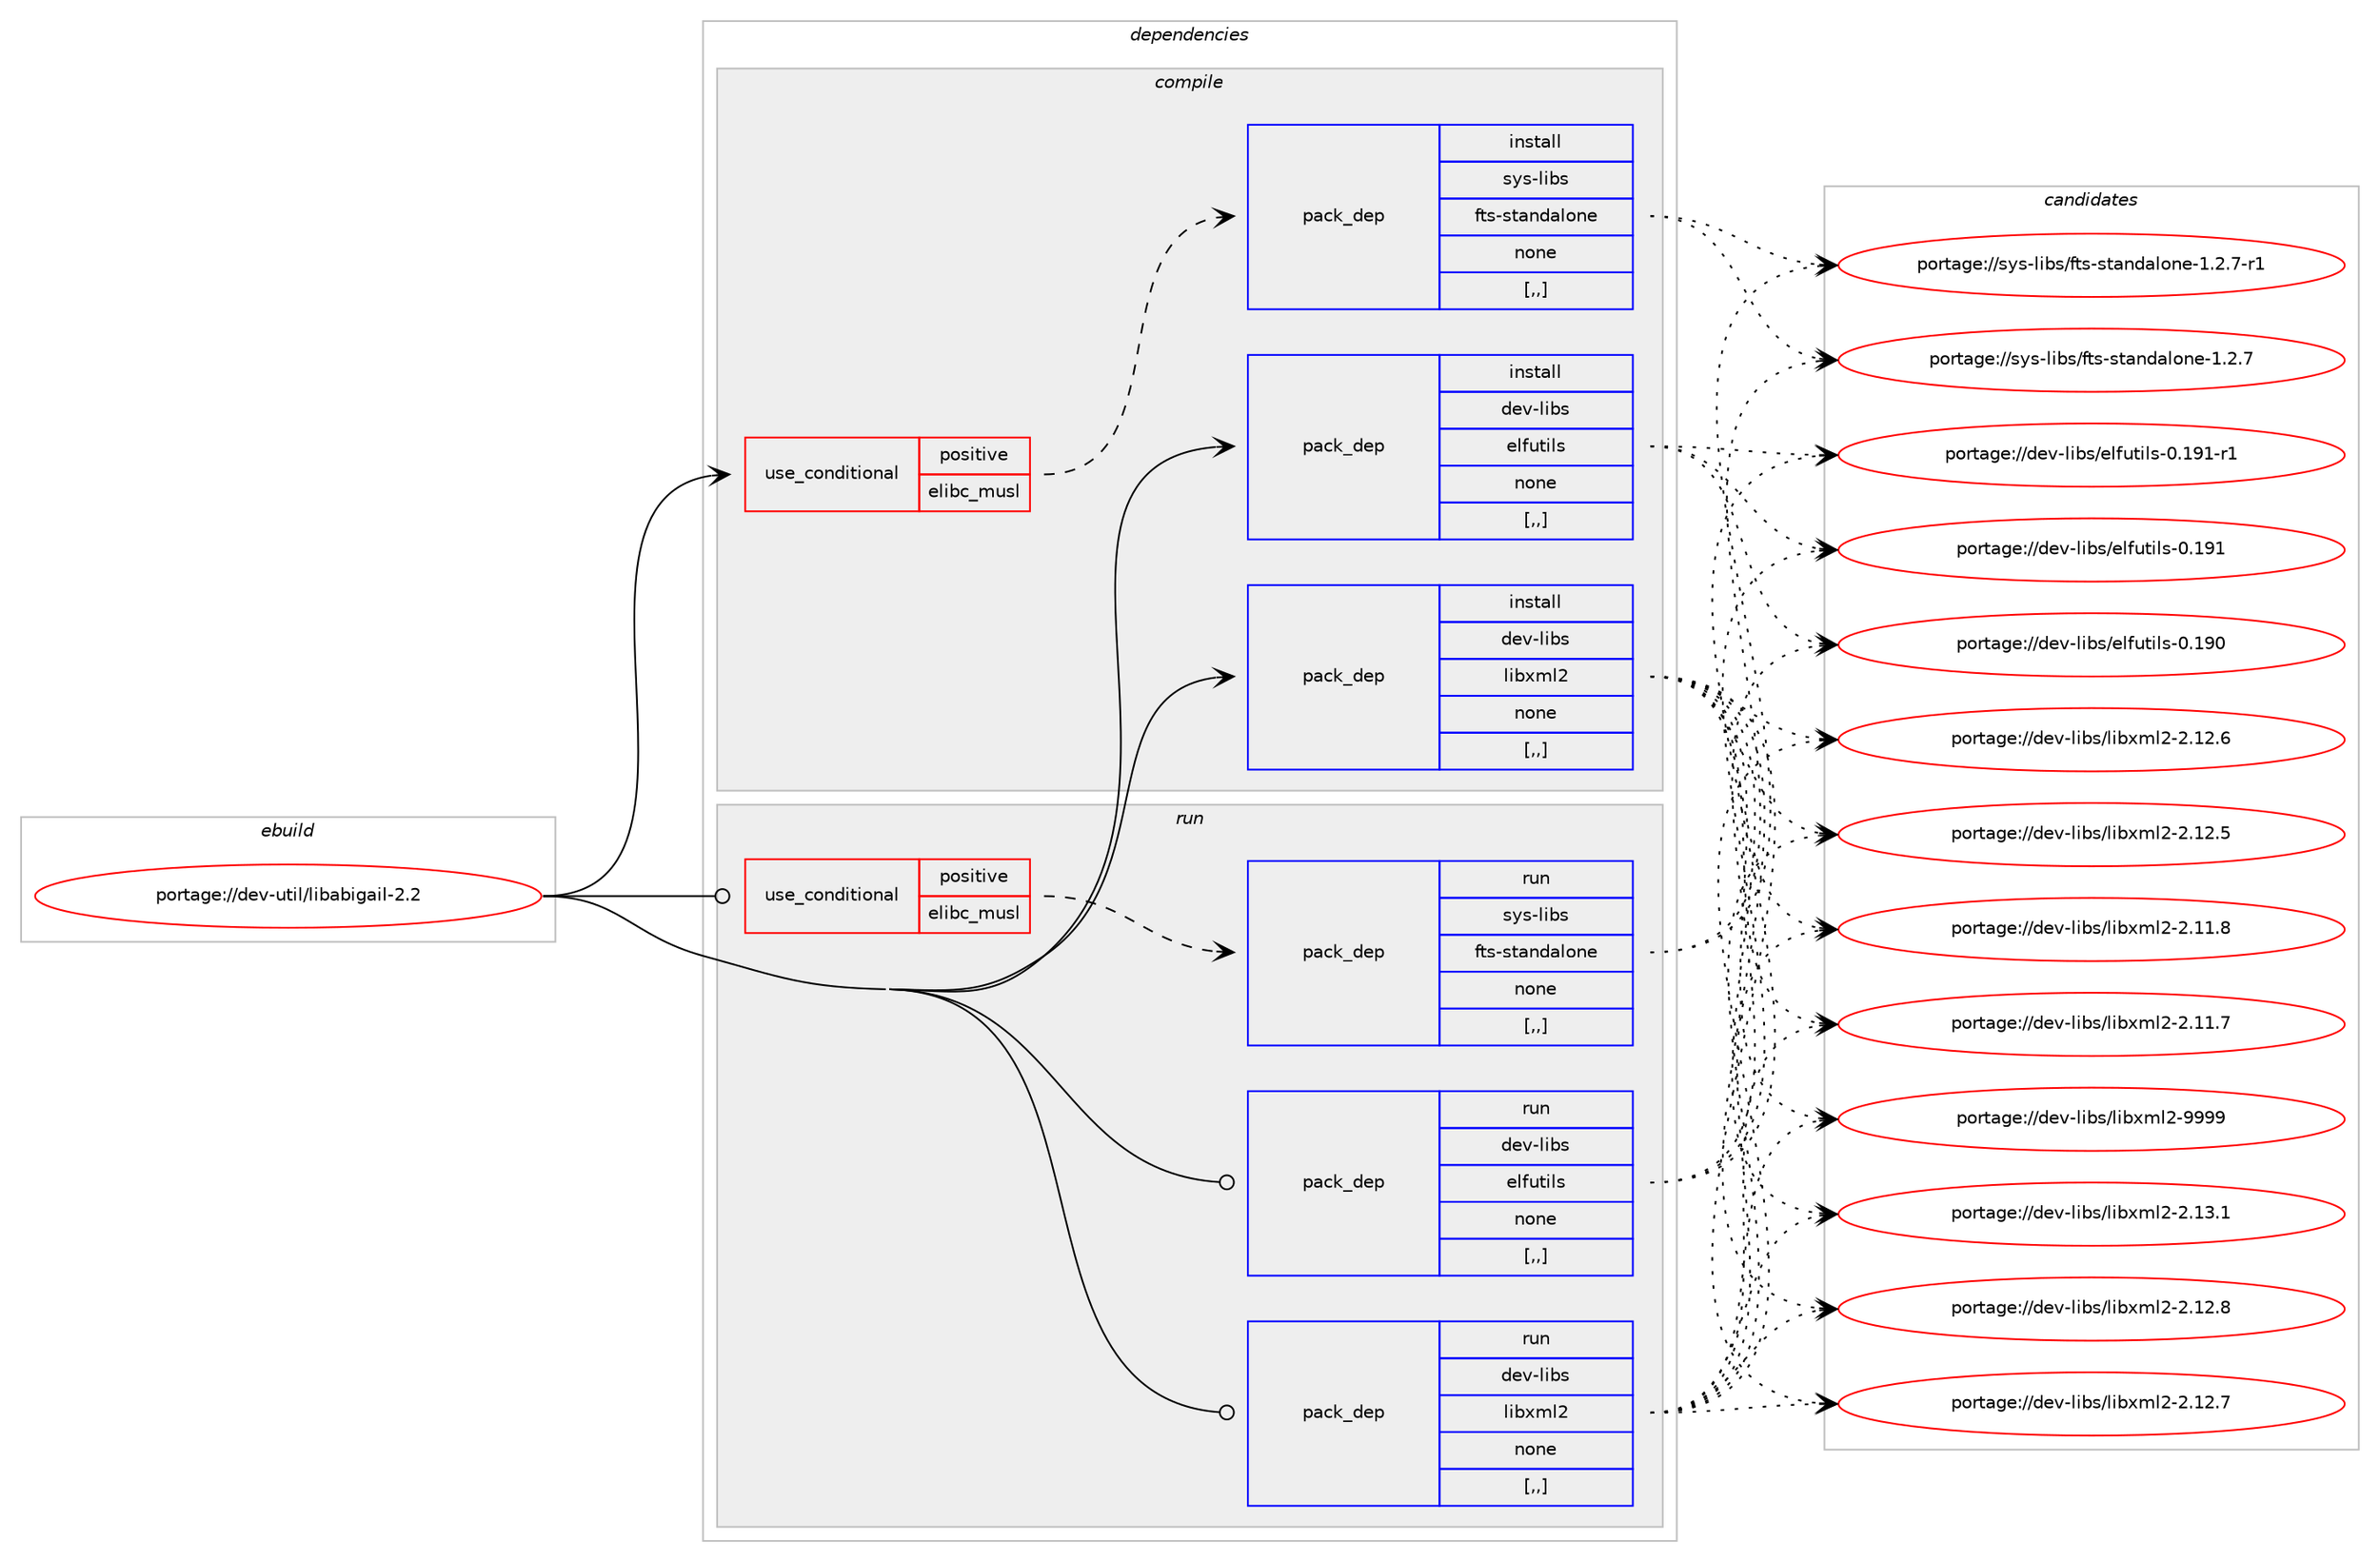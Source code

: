 digraph prolog {

# *************
# Graph options
# *************

newrank=true;
concentrate=true;
compound=true;
graph [rankdir=LR,fontname=Helvetica,fontsize=10,ranksep=1.5];#, ranksep=2.5, nodesep=0.2];
edge  [arrowhead=vee];
node  [fontname=Helvetica,fontsize=10];

# **********
# The ebuild
# **********

subgraph cluster_leftcol {
color=gray;
label=<<i>ebuild</i>>;
id [label="portage://dev-util/libabigail-2.2", color=red, width=4, href="../dev-util/libabigail-2.2.svg"];
}

# ****************
# The dependencies
# ****************

subgraph cluster_midcol {
color=gray;
label=<<i>dependencies</i>>;
subgraph cluster_compile {
fillcolor="#eeeeee";
style=filled;
label=<<i>compile</i>>;
subgraph cond60843 {
dependency216444 [label=<<TABLE BORDER="0" CELLBORDER="1" CELLSPACING="0" CELLPADDING="4"><TR><TD ROWSPAN="3" CELLPADDING="10">use_conditional</TD></TR><TR><TD>positive</TD></TR><TR><TD>elibc_musl</TD></TR></TABLE>>, shape=none, color=red];
subgraph pack154168 {
dependency216445 [label=<<TABLE BORDER="0" CELLBORDER="1" CELLSPACING="0" CELLPADDING="4" WIDTH="220"><TR><TD ROWSPAN="6" CELLPADDING="30">pack_dep</TD></TR><TR><TD WIDTH="110">install</TD></TR><TR><TD>sys-libs</TD></TR><TR><TD>fts-standalone</TD></TR><TR><TD>none</TD></TR><TR><TD>[,,]</TD></TR></TABLE>>, shape=none, color=blue];
}
dependency216444:e -> dependency216445:w [weight=20,style="dashed",arrowhead="vee"];
}
id:e -> dependency216444:w [weight=20,style="solid",arrowhead="vee"];
subgraph pack154169 {
dependency216446 [label=<<TABLE BORDER="0" CELLBORDER="1" CELLSPACING="0" CELLPADDING="4" WIDTH="220"><TR><TD ROWSPAN="6" CELLPADDING="30">pack_dep</TD></TR><TR><TD WIDTH="110">install</TD></TR><TR><TD>dev-libs</TD></TR><TR><TD>elfutils</TD></TR><TR><TD>none</TD></TR><TR><TD>[,,]</TD></TR></TABLE>>, shape=none, color=blue];
}
id:e -> dependency216446:w [weight=20,style="solid",arrowhead="vee"];
subgraph pack154170 {
dependency216447 [label=<<TABLE BORDER="0" CELLBORDER="1" CELLSPACING="0" CELLPADDING="4" WIDTH="220"><TR><TD ROWSPAN="6" CELLPADDING="30">pack_dep</TD></TR><TR><TD WIDTH="110">install</TD></TR><TR><TD>dev-libs</TD></TR><TR><TD>libxml2</TD></TR><TR><TD>none</TD></TR><TR><TD>[,,]</TD></TR></TABLE>>, shape=none, color=blue];
}
id:e -> dependency216447:w [weight=20,style="solid",arrowhead="vee"];
}
subgraph cluster_compileandrun {
fillcolor="#eeeeee";
style=filled;
label=<<i>compile and run</i>>;
}
subgraph cluster_run {
fillcolor="#eeeeee";
style=filled;
label=<<i>run</i>>;
subgraph cond60844 {
dependency216448 [label=<<TABLE BORDER="0" CELLBORDER="1" CELLSPACING="0" CELLPADDING="4"><TR><TD ROWSPAN="3" CELLPADDING="10">use_conditional</TD></TR><TR><TD>positive</TD></TR><TR><TD>elibc_musl</TD></TR></TABLE>>, shape=none, color=red];
subgraph pack154171 {
dependency216449 [label=<<TABLE BORDER="0" CELLBORDER="1" CELLSPACING="0" CELLPADDING="4" WIDTH="220"><TR><TD ROWSPAN="6" CELLPADDING="30">pack_dep</TD></TR><TR><TD WIDTH="110">run</TD></TR><TR><TD>sys-libs</TD></TR><TR><TD>fts-standalone</TD></TR><TR><TD>none</TD></TR><TR><TD>[,,]</TD></TR></TABLE>>, shape=none, color=blue];
}
dependency216448:e -> dependency216449:w [weight=20,style="dashed",arrowhead="vee"];
}
id:e -> dependency216448:w [weight=20,style="solid",arrowhead="odot"];
subgraph pack154172 {
dependency216450 [label=<<TABLE BORDER="0" CELLBORDER="1" CELLSPACING="0" CELLPADDING="4" WIDTH="220"><TR><TD ROWSPAN="6" CELLPADDING="30">pack_dep</TD></TR><TR><TD WIDTH="110">run</TD></TR><TR><TD>dev-libs</TD></TR><TR><TD>elfutils</TD></TR><TR><TD>none</TD></TR><TR><TD>[,,]</TD></TR></TABLE>>, shape=none, color=blue];
}
id:e -> dependency216450:w [weight=20,style="solid",arrowhead="odot"];
subgraph pack154173 {
dependency216451 [label=<<TABLE BORDER="0" CELLBORDER="1" CELLSPACING="0" CELLPADDING="4" WIDTH="220"><TR><TD ROWSPAN="6" CELLPADDING="30">pack_dep</TD></TR><TR><TD WIDTH="110">run</TD></TR><TR><TD>dev-libs</TD></TR><TR><TD>libxml2</TD></TR><TR><TD>none</TD></TR><TR><TD>[,,]</TD></TR></TABLE>>, shape=none, color=blue];
}
id:e -> dependency216451:w [weight=20,style="solid",arrowhead="odot"];
}
}

# **************
# The candidates
# **************

subgraph cluster_choices {
rank=same;
color=gray;
label=<<i>candidates</i>>;

subgraph choice154168 {
color=black;
nodesep=1;
choice1151211154510810598115471021161154511511697110100971081111101014549465046554511449 [label="portage://sys-libs/fts-standalone-1.2.7-r1", color=red, width=4,href="../sys-libs/fts-standalone-1.2.7-r1.svg"];
choice115121115451081059811547102116115451151169711010097108111110101454946504655 [label="portage://sys-libs/fts-standalone-1.2.7", color=red, width=4,href="../sys-libs/fts-standalone-1.2.7.svg"];
dependency216445:e -> choice1151211154510810598115471021161154511511697110100971081111101014549465046554511449:w [style=dotted,weight="100"];
dependency216445:e -> choice115121115451081059811547102116115451151169711010097108111110101454946504655:w [style=dotted,weight="100"];
}
subgraph choice154169 {
color=black;
nodesep=1;
choice1001011184510810598115471011081021171161051081154548464957494511449 [label="portage://dev-libs/elfutils-0.191-r1", color=red, width=4,href="../dev-libs/elfutils-0.191-r1.svg"];
choice100101118451081059811547101108102117116105108115454846495749 [label="portage://dev-libs/elfutils-0.191", color=red, width=4,href="../dev-libs/elfutils-0.191.svg"];
choice100101118451081059811547101108102117116105108115454846495748 [label="portage://dev-libs/elfutils-0.190", color=red, width=4,href="../dev-libs/elfutils-0.190.svg"];
dependency216446:e -> choice1001011184510810598115471011081021171161051081154548464957494511449:w [style=dotted,weight="100"];
dependency216446:e -> choice100101118451081059811547101108102117116105108115454846495749:w [style=dotted,weight="100"];
dependency216446:e -> choice100101118451081059811547101108102117116105108115454846495748:w [style=dotted,weight="100"];
}
subgraph choice154170 {
color=black;
nodesep=1;
choice10010111845108105981154710810598120109108504557575757 [label="portage://dev-libs/libxml2-9999", color=red, width=4,href="../dev-libs/libxml2-9999.svg"];
choice100101118451081059811547108105981201091085045504649514649 [label="portage://dev-libs/libxml2-2.13.1", color=red, width=4,href="../dev-libs/libxml2-2.13.1.svg"];
choice100101118451081059811547108105981201091085045504649504656 [label="portage://dev-libs/libxml2-2.12.8", color=red, width=4,href="../dev-libs/libxml2-2.12.8.svg"];
choice100101118451081059811547108105981201091085045504649504655 [label="portage://dev-libs/libxml2-2.12.7", color=red, width=4,href="../dev-libs/libxml2-2.12.7.svg"];
choice100101118451081059811547108105981201091085045504649504654 [label="portage://dev-libs/libxml2-2.12.6", color=red, width=4,href="../dev-libs/libxml2-2.12.6.svg"];
choice100101118451081059811547108105981201091085045504649504653 [label="portage://dev-libs/libxml2-2.12.5", color=red, width=4,href="../dev-libs/libxml2-2.12.5.svg"];
choice100101118451081059811547108105981201091085045504649494656 [label="portage://dev-libs/libxml2-2.11.8", color=red, width=4,href="../dev-libs/libxml2-2.11.8.svg"];
choice100101118451081059811547108105981201091085045504649494655 [label="portage://dev-libs/libxml2-2.11.7", color=red, width=4,href="../dev-libs/libxml2-2.11.7.svg"];
dependency216447:e -> choice10010111845108105981154710810598120109108504557575757:w [style=dotted,weight="100"];
dependency216447:e -> choice100101118451081059811547108105981201091085045504649514649:w [style=dotted,weight="100"];
dependency216447:e -> choice100101118451081059811547108105981201091085045504649504656:w [style=dotted,weight="100"];
dependency216447:e -> choice100101118451081059811547108105981201091085045504649504655:w [style=dotted,weight="100"];
dependency216447:e -> choice100101118451081059811547108105981201091085045504649504654:w [style=dotted,weight="100"];
dependency216447:e -> choice100101118451081059811547108105981201091085045504649504653:w [style=dotted,weight="100"];
dependency216447:e -> choice100101118451081059811547108105981201091085045504649494656:w [style=dotted,weight="100"];
dependency216447:e -> choice100101118451081059811547108105981201091085045504649494655:w [style=dotted,weight="100"];
}
subgraph choice154171 {
color=black;
nodesep=1;
choice1151211154510810598115471021161154511511697110100971081111101014549465046554511449 [label="portage://sys-libs/fts-standalone-1.2.7-r1", color=red, width=4,href="../sys-libs/fts-standalone-1.2.7-r1.svg"];
choice115121115451081059811547102116115451151169711010097108111110101454946504655 [label="portage://sys-libs/fts-standalone-1.2.7", color=red, width=4,href="../sys-libs/fts-standalone-1.2.7.svg"];
dependency216449:e -> choice1151211154510810598115471021161154511511697110100971081111101014549465046554511449:w [style=dotted,weight="100"];
dependency216449:e -> choice115121115451081059811547102116115451151169711010097108111110101454946504655:w [style=dotted,weight="100"];
}
subgraph choice154172 {
color=black;
nodesep=1;
choice1001011184510810598115471011081021171161051081154548464957494511449 [label="portage://dev-libs/elfutils-0.191-r1", color=red, width=4,href="../dev-libs/elfutils-0.191-r1.svg"];
choice100101118451081059811547101108102117116105108115454846495749 [label="portage://dev-libs/elfutils-0.191", color=red, width=4,href="../dev-libs/elfutils-0.191.svg"];
choice100101118451081059811547101108102117116105108115454846495748 [label="portage://dev-libs/elfutils-0.190", color=red, width=4,href="../dev-libs/elfutils-0.190.svg"];
dependency216450:e -> choice1001011184510810598115471011081021171161051081154548464957494511449:w [style=dotted,weight="100"];
dependency216450:e -> choice100101118451081059811547101108102117116105108115454846495749:w [style=dotted,weight="100"];
dependency216450:e -> choice100101118451081059811547101108102117116105108115454846495748:w [style=dotted,weight="100"];
}
subgraph choice154173 {
color=black;
nodesep=1;
choice10010111845108105981154710810598120109108504557575757 [label="portage://dev-libs/libxml2-9999", color=red, width=4,href="../dev-libs/libxml2-9999.svg"];
choice100101118451081059811547108105981201091085045504649514649 [label="portage://dev-libs/libxml2-2.13.1", color=red, width=4,href="../dev-libs/libxml2-2.13.1.svg"];
choice100101118451081059811547108105981201091085045504649504656 [label="portage://dev-libs/libxml2-2.12.8", color=red, width=4,href="../dev-libs/libxml2-2.12.8.svg"];
choice100101118451081059811547108105981201091085045504649504655 [label="portage://dev-libs/libxml2-2.12.7", color=red, width=4,href="../dev-libs/libxml2-2.12.7.svg"];
choice100101118451081059811547108105981201091085045504649504654 [label="portage://dev-libs/libxml2-2.12.6", color=red, width=4,href="../dev-libs/libxml2-2.12.6.svg"];
choice100101118451081059811547108105981201091085045504649504653 [label="portage://dev-libs/libxml2-2.12.5", color=red, width=4,href="../dev-libs/libxml2-2.12.5.svg"];
choice100101118451081059811547108105981201091085045504649494656 [label="portage://dev-libs/libxml2-2.11.8", color=red, width=4,href="../dev-libs/libxml2-2.11.8.svg"];
choice100101118451081059811547108105981201091085045504649494655 [label="portage://dev-libs/libxml2-2.11.7", color=red, width=4,href="../dev-libs/libxml2-2.11.7.svg"];
dependency216451:e -> choice10010111845108105981154710810598120109108504557575757:w [style=dotted,weight="100"];
dependency216451:e -> choice100101118451081059811547108105981201091085045504649514649:w [style=dotted,weight="100"];
dependency216451:e -> choice100101118451081059811547108105981201091085045504649504656:w [style=dotted,weight="100"];
dependency216451:e -> choice100101118451081059811547108105981201091085045504649504655:w [style=dotted,weight="100"];
dependency216451:e -> choice100101118451081059811547108105981201091085045504649504654:w [style=dotted,weight="100"];
dependency216451:e -> choice100101118451081059811547108105981201091085045504649504653:w [style=dotted,weight="100"];
dependency216451:e -> choice100101118451081059811547108105981201091085045504649494656:w [style=dotted,weight="100"];
dependency216451:e -> choice100101118451081059811547108105981201091085045504649494655:w [style=dotted,weight="100"];
}
}

}
